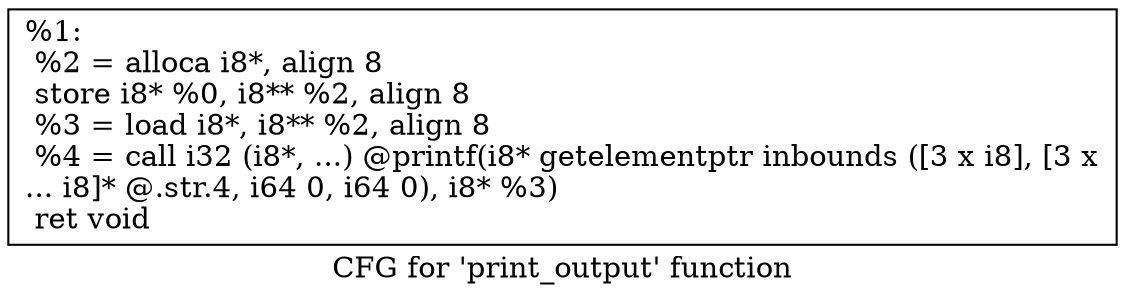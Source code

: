 digraph "CFG for 'print_output' function" {
	label="CFG for 'print_output' function";

	Node0x138f240 [shape=record,label="{%1:\l  %2 = alloca i8*, align 8\l  store i8* %0, i8** %2, align 8\l  %3 = load i8*, i8** %2, align 8\l  %4 = call i32 (i8*, ...) @printf(i8* getelementptr inbounds ([3 x i8], [3 x\l... i8]* @.str.4, i64 0, i64 0), i8* %3)\l  ret void\l}"];
}
